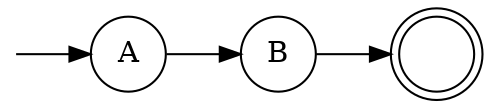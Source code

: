 digraph G {
  node [shape=circle]
  rankdir=LR
  
  init [label="", shape=point, style=invis]
  accept [label="", shape=doublecircle]
  
  init -> A -> B -> accept
}
